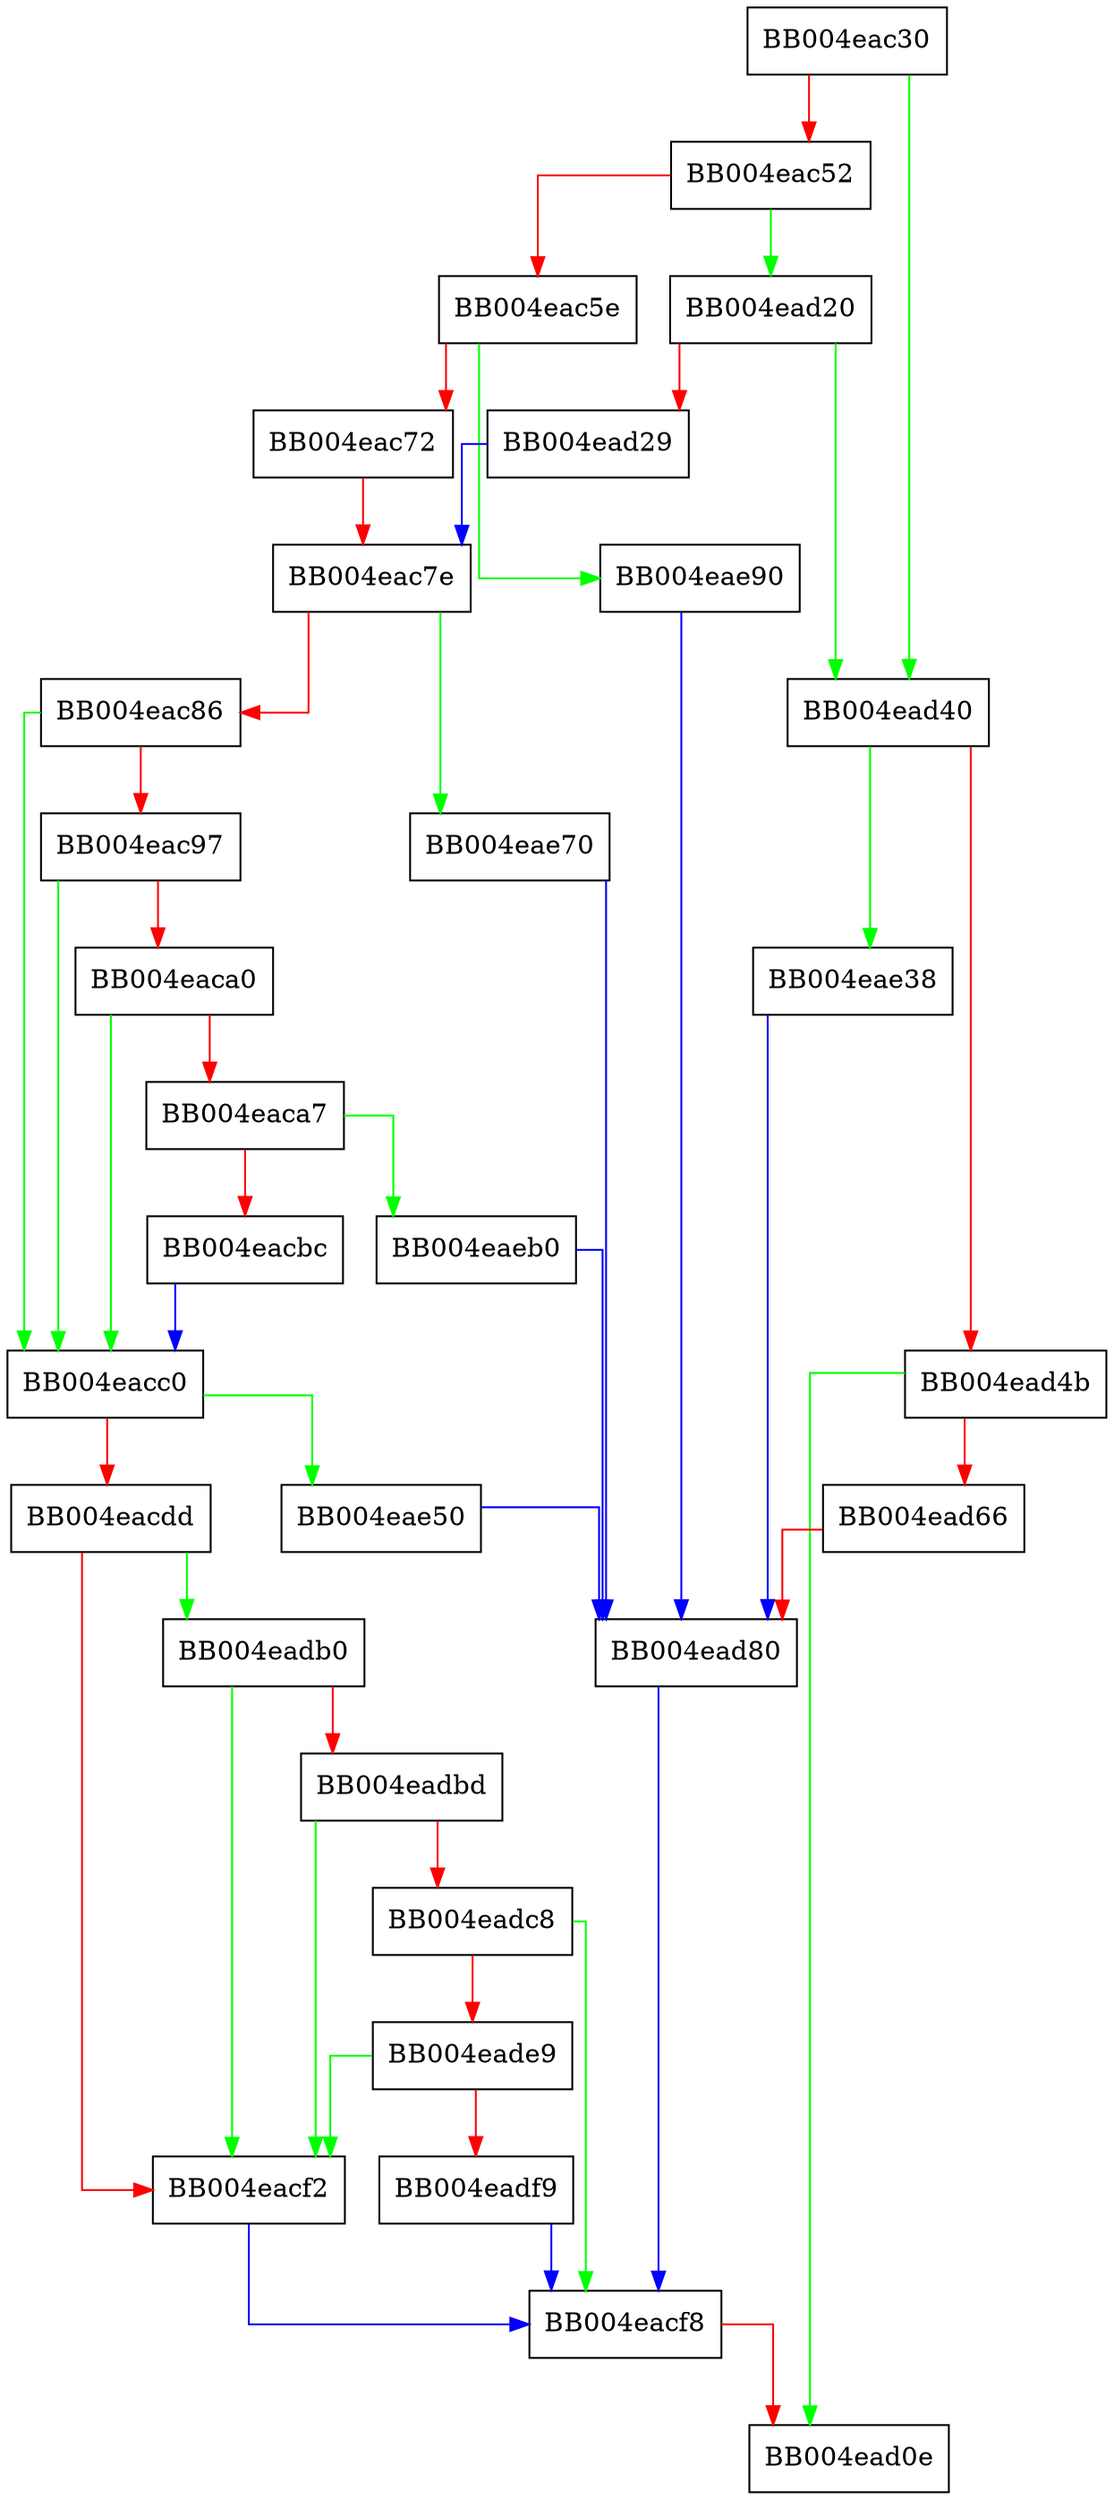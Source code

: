 digraph tls_output_rpk {
  node [shape="box"];
  graph [splines=ortho];
  BB004eac30 -> BB004ead40 [color="green"];
  BB004eac30 -> BB004eac52 [color="red"];
  BB004eac52 -> BB004ead20 [color="green"];
  BB004eac52 -> BB004eac5e [color="red"];
  BB004eac5e -> BB004eae90 [color="green"];
  BB004eac5e -> BB004eac72 [color="red"];
  BB004eac72 -> BB004eac7e [color="red"];
  BB004eac7e -> BB004eae70 [color="green"];
  BB004eac7e -> BB004eac86 [color="red"];
  BB004eac86 -> BB004eacc0 [color="green"];
  BB004eac86 -> BB004eac97 [color="red"];
  BB004eac97 -> BB004eacc0 [color="green"];
  BB004eac97 -> BB004eaca0 [color="red"];
  BB004eaca0 -> BB004eacc0 [color="green"];
  BB004eaca0 -> BB004eaca7 [color="red"];
  BB004eaca7 -> BB004eaeb0 [color="green"];
  BB004eaca7 -> BB004eacbc [color="red"];
  BB004eacbc -> BB004eacc0 [color="blue"];
  BB004eacc0 -> BB004eae50 [color="green"];
  BB004eacc0 -> BB004eacdd [color="red"];
  BB004eacdd -> BB004eadb0 [color="green"];
  BB004eacdd -> BB004eacf2 [color="red"];
  BB004eacf2 -> BB004eacf8 [color="blue"];
  BB004eacf8 -> BB004ead0e [color="red"];
  BB004ead20 -> BB004ead40 [color="green"];
  BB004ead20 -> BB004ead29 [color="red"];
  BB004ead29 -> BB004eac7e [color="blue"];
  BB004ead40 -> BB004eae38 [color="green"];
  BB004ead40 -> BB004ead4b [color="red"];
  BB004ead4b -> BB004ead0e [color="green"];
  BB004ead4b -> BB004ead66 [color="red"];
  BB004ead66 -> BB004ead80 [color="red"];
  BB004ead80 -> BB004eacf8 [color="blue"];
  BB004eadb0 -> BB004eacf2 [color="green"];
  BB004eadb0 -> BB004eadbd [color="red"];
  BB004eadbd -> BB004eacf2 [color="green"];
  BB004eadbd -> BB004eadc8 [color="red"];
  BB004eadc8 -> BB004eacf8 [color="green"];
  BB004eadc8 -> BB004eade9 [color="red"];
  BB004eade9 -> BB004eacf2 [color="green"];
  BB004eade9 -> BB004eadf9 [color="red"];
  BB004eadf9 -> BB004eacf8 [color="blue"];
  BB004eae38 -> BB004ead80 [color="blue"];
  BB004eae50 -> BB004ead80 [color="blue"];
  BB004eae70 -> BB004ead80 [color="blue"];
  BB004eae90 -> BB004ead80 [color="blue"];
  BB004eaeb0 -> BB004ead80 [color="blue"];
}